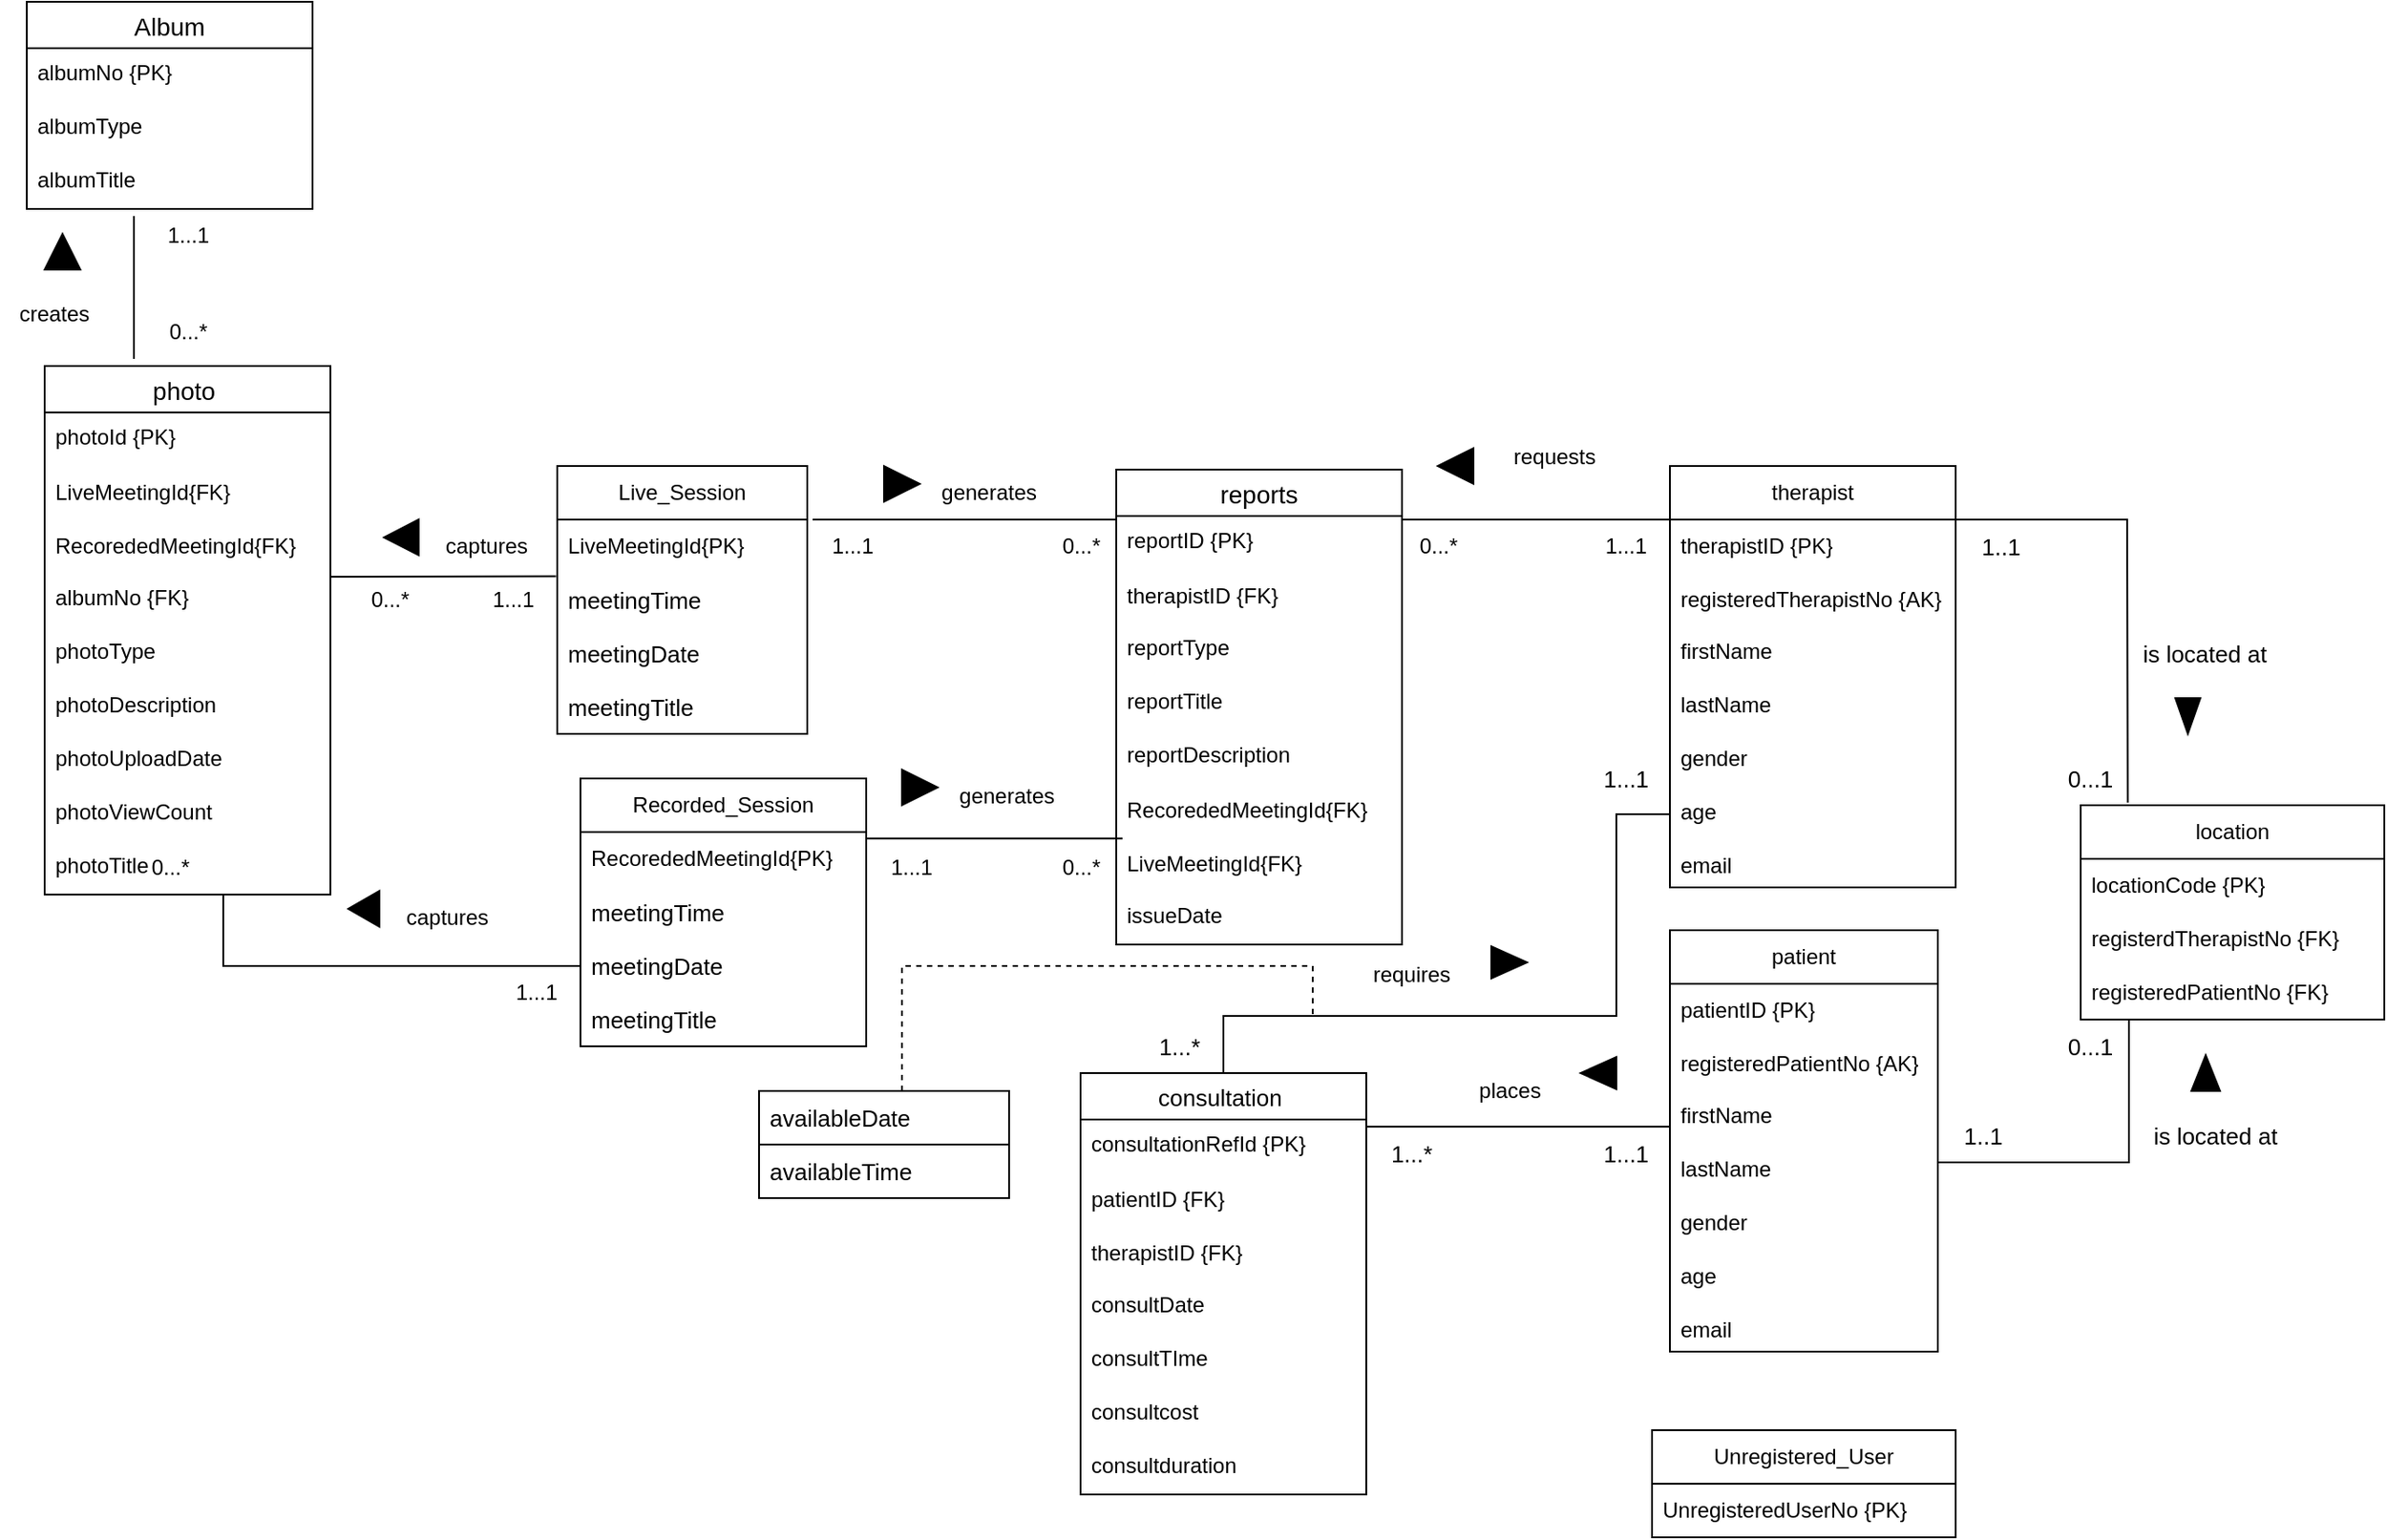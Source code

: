 <mxfile version="20.7.4" type="device"><diagram id="I0ynSHUZJ2nqXzcxP_Cf" name="Page-1"><mxGraphModel dx="2665" dy="2271" grid="1" gridSize="10" guides="1" tooltips="1" connect="1" arrows="1" fold="1" page="1" pageScale="1" pageWidth="827" pageHeight="1169" math="0" shadow="0"><root><mxCell id="0"/><mxCell id="1" parent="0"/><mxCell id="RG0l9jg1Bd2zLL4U6mk6-12" value="Unregistered_User" style="swimlane;fontStyle=0;childLayout=stackLayout;horizontal=1;startSize=30;horizontalStack=0;resizeParent=1;resizeParentMax=0;resizeLast=0;collapsible=1;marginBottom=0;whiteSpace=wrap;html=1;" vertex="1" parent="1"><mxGeometry x="60" y="660" width="170" height="60" as="geometry"/></mxCell><mxCell id="RG0l9jg1Bd2zLL4U6mk6-16" value="UnregisteredUserNo {PK}" style="text;strokeColor=none;fillColor=none;align=left;verticalAlign=middle;spacingLeft=4;spacingRight=4;overflow=hidden;points=[[0,0.5],[1,0.5]];portConstraint=eastwest;rotatable=0;whiteSpace=wrap;html=1;" vertex="1" parent="RG0l9jg1Bd2zLL4U6mk6-12"><mxGeometry y="30" width="170" height="30" as="geometry"/></mxCell><mxCell id="RG0l9jg1Bd2zLL4U6mk6-17" value="Live_Session" style="swimlane;fontStyle=0;childLayout=stackLayout;horizontal=1;startSize=30;horizontalStack=0;resizeParent=1;resizeParentMax=0;resizeLast=0;collapsible=1;marginBottom=0;whiteSpace=wrap;html=1;" vertex="1" parent="1"><mxGeometry x="-553" y="120" width="140" height="150" as="geometry"/></mxCell><mxCell id="RG0l9jg1Bd2zLL4U6mk6-18" value="LiveMeetingId{PK}" style="text;strokeColor=none;fillColor=none;align=left;verticalAlign=middle;spacingLeft=4;spacingRight=4;overflow=hidden;points=[[0,0.5],[1,0.5]];portConstraint=eastwest;rotatable=0;whiteSpace=wrap;html=1;" vertex="1" parent="RG0l9jg1Bd2zLL4U6mk6-17"><mxGeometry y="30" width="140" height="30" as="geometry"/></mxCell><mxCell id="RG0l9jg1Bd2zLL4U6mk6-27" value="meetingTime" style="text;strokeColor=none;fillColor=none;align=left;verticalAlign=middle;spacingLeft=4;spacingRight=4;overflow=hidden;points=[[0,0.5],[1,0.5]];portConstraint=eastwest;rotatable=0;whiteSpace=wrap;html=1;fontSize=13;" vertex="1" parent="RG0l9jg1Bd2zLL4U6mk6-17"><mxGeometry y="60" width="140" height="30" as="geometry"/></mxCell><mxCell id="RG0l9jg1Bd2zLL4U6mk6-29" value="meetingDate" style="text;strokeColor=none;fillColor=none;align=left;verticalAlign=middle;spacingLeft=4;spacingRight=4;overflow=hidden;points=[[0,0.5],[1,0.5]];portConstraint=eastwest;rotatable=0;whiteSpace=wrap;html=1;fontSize=13;" vertex="1" parent="RG0l9jg1Bd2zLL4U6mk6-17"><mxGeometry y="90" width="140" height="30" as="geometry"/></mxCell><mxCell id="RG0l9jg1Bd2zLL4U6mk6-28" value="meetingTitle&amp;nbsp;" style="text;strokeColor=none;fillColor=none;align=left;verticalAlign=middle;spacingLeft=4;spacingRight=4;overflow=hidden;points=[[0,0.5],[1,0.5]];portConstraint=eastwest;rotatable=0;whiteSpace=wrap;html=1;fontSize=13;" vertex="1" parent="RG0l9jg1Bd2zLL4U6mk6-17"><mxGeometry y="120" width="140" height="30" as="geometry"/></mxCell><mxCell id="RG0l9jg1Bd2zLL4U6mk6-22" value="Recorded_Session" style="swimlane;fontStyle=0;childLayout=stackLayout;horizontal=1;startSize=30;horizontalStack=0;resizeParent=1;resizeParentMax=0;resizeLast=0;collapsible=1;marginBottom=0;whiteSpace=wrap;html=1;" vertex="1" parent="1"><mxGeometry x="-540" y="295" width="160" height="150" as="geometry"/></mxCell><mxCell id="RG0l9jg1Bd2zLL4U6mk6-26" value="RecorededMeetingId{PK}" style="text;strokeColor=none;fillColor=none;align=left;verticalAlign=middle;spacingLeft=4;spacingRight=4;overflow=hidden;points=[[0,0.5],[1,0.5]];portConstraint=eastwest;rotatable=0;whiteSpace=wrap;html=1;" vertex="1" parent="RG0l9jg1Bd2zLL4U6mk6-22"><mxGeometry y="30" width="160" height="30" as="geometry"/></mxCell><mxCell id="RG0l9jg1Bd2zLL4U6mk6-30" value="meetingTime" style="text;strokeColor=none;fillColor=none;align=left;verticalAlign=middle;spacingLeft=4;spacingRight=4;overflow=hidden;points=[[0,0.5],[1,0.5]];portConstraint=eastwest;rotatable=0;whiteSpace=wrap;html=1;fontSize=13;" vertex="1" parent="RG0l9jg1Bd2zLL4U6mk6-22"><mxGeometry y="60" width="160" height="30" as="geometry"/></mxCell><mxCell id="RG0l9jg1Bd2zLL4U6mk6-32" value="meetingDate" style="text;strokeColor=none;fillColor=none;align=left;verticalAlign=middle;spacingLeft=4;spacingRight=4;overflow=hidden;points=[[0,0.5],[1,0.5]];portConstraint=eastwest;rotatable=0;whiteSpace=wrap;html=1;fontSize=13;" vertex="1" parent="RG0l9jg1Bd2zLL4U6mk6-22"><mxGeometry y="90" width="160" height="30" as="geometry"/></mxCell><mxCell id="RG0l9jg1Bd2zLL4U6mk6-31" value="meetingTitle&amp;nbsp;" style="text;strokeColor=none;fillColor=none;align=left;verticalAlign=middle;spacingLeft=4;spacingRight=4;overflow=hidden;points=[[0,0.5],[1,0.5]];portConstraint=eastwest;rotatable=0;whiteSpace=wrap;html=1;fontSize=13;" vertex="1" parent="RG0l9jg1Bd2zLL4U6mk6-22"><mxGeometry y="120" width="160" height="30" as="geometry"/></mxCell><mxCell id="RG0l9jg1Bd2zLL4U6mk6-41" value="therapist" style="swimlane;fontStyle=0;childLayout=stackLayout;horizontal=1;startSize=30;horizontalStack=0;resizeParent=1;resizeParentMax=0;resizeLast=0;collapsible=1;marginBottom=0;whiteSpace=wrap;html=1;" vertex="1" parent="1"><mxGeometry x="70" y="120" width="160" height="236" as="geometry"/></mxCell><mxCell id="RG0l9jg1Bd2zLL4U6mk6-42" value="therapistID {PK}" style="text;strokeColor=none;fillColor=none;align=left;verticalAlign=middle;spacingLeft=4;spacingRight=4;overflow=hidden;points=[[0,0.5],[1,0.5]];portConstraint=eastwest;rotatable=0;whiteSpace=wrap;html=1;" vertex="1" parent="RG0l9jg1Bd2zLL4U6mk6-41"><mxGeometry y="30" width="160" height="30" as="geometry"/></mxCell><mxCell id="RG0l9jg1Bd2zLL4U6mk6-49" value="registeredTherapistNo {AK}" style="text;strokeColor=none;fillColor=none;align=left;verticalAlign=middle;spacingLeft=4;spacingRight=4;overflow=hidden;points=[[0,0.5],[1,0.5]];portConstraint=eastwest;rotatable=0;whiteSpace=wrap;html=1;" vertex="1" parent="RG0l9jg1Bd2zLL4U6mk6-41"><mxGeometry y="60" width="160" height="30" as="geometry"/></mxCell><mxCell id="RG0l9jg1Bd2zLL4U6mk6-50" value="firstName" style="text;strokeColor=none;fillColor=none;spacingLeft=4;spacingRight=4;overflow=hidden;rotatable=0;points=[[0,0.5],[1,0.5]];portConstraint=eastwest;fontSize=12;" vertex="1" parent="RG0l9jg1Bd2zLL4U6mk6-41"><mxGeometry y="90" width="160" height="30" as="geometry"/></mxCell><mxCell id="RG0l9jg1Bd2zLL4U6mk6-51" value="lastName" style="text;strokeColor=none;fillColor=none;spacingLeft=4;spacingRight=4;overflow=hidden;rotatable=0;points=[[0,0.5],[1,0.5]];portConstraint=eastwest;fontSize=12;" vertex="1" parent="RG0l9jg1Bd2zLL4U6mk6-41"><mxGeometry y="120" width="160" height="30" as="geometry"/></mxCell><mxCell id="RG0l9jg1Bd2zLL4U6mk6-52" value="gender" style="text;strokeColor=none;fillColor=none;spacingLeft=4;spacingRight=4;overflow=hidden;rotatable=0;points=[[0,0.5],[1,0.5]];portConstraint=eastwest;fontSize=12;" vertex="1" parent="RG0l9jg1Bd2zLL4U6mk6-41"><mxGeometry y="150" width="160" height="30" as="geometry"/></mxCell><mxCell id="RG0l9jg1Bd2zLL4U6mk6-53" value="age " style="text;strokeColor=none;fillColor=none;spacingLeft=4;spacingRight=4;overflow=hidden;rotatable=0;points=[[0,0.5],[1,0.5]];portConstraint=eastwest;fontSize=12;" vertex="1" parent="RG0l9jg1Bd2zLL4U6mk6-41"><mxGeometry y="180" width="160" height="30" as="geometry"/></mxCell><mxCell id="RG0l9jg1Bd2zLL4U6mk6-54" value="email" style="text;strokeColor=none;fillColor=none;spacingLeft=4;spacingRight=4;overflow=hidden;rotatable=0;points=[[0,0.5],[1,0.5]];portConstraint=eastwest;fontSize=12;" vertex="1" parent="RG0l9jg1Bd2zLL4U6mk6-41"><mxGeometry y="210" width="160" height="26" as="geometry"/></mxCell><mxCell id="RG0l9jg1Bd2zLL4U6mk6-45" value="patient" style="swimlane;fontStyle=0;childLayout=stackLayout;horizontal=1;startSize=30;horizontalStack=0;resizeParent=1;resizeParentMax=0;resizeLast=0;collapsible=1;marginBottom=0;whiteSpace=wrap;html=1;" vertex="1" parent="1"><mxGeometry x="70" y="380" width="150" height="236" as="geometry"/></mxCell><mxCell id="RG0l9jg1Bd2zLL4U6mk6-46" value="patientID {PK}" style="text;strokeColor=none;fillColor=none;align=left;verticalAlign=middle;spacingLeft=4;spacingRight=4;overflow=hidden;points=[[0,0.5],[1,0.5]];portConstraint=eastwest;rotatable=0;whiteSpace=wrap;html=1;" vertex="1" parent="RG0l9jg1Bd2zLL4U6mk6-45"><mxGeometry y="30" width="150" height="30" as="geometry"/></mxCell><mxCell id="RG0l9jg1Bd2zLL4U6mk6-55" value="registeredPatientNo {AK}" style="text;strokeColor=none;fillColor=none;align=left;verticalAlign=middle;spacingLeft=4;spacingRight=4;overflow=hidden;points=[[0,0.5],[1,0.5]];portConstraint=eastwest;rotatable=0;whiteSpace=wrap;html=1;" vertex="1" parent="RG0l9jg1Bd2zLL4U6mk6-45"><mxGeometry y="60" width="150" height="30" as="geometry"/></mxCell><mxCell id="RG0l9jg1Bd2zLL4U6mk6-56" value="firstName" style="text;strokeColor=none;fillColor=none;spacingLeft=4;spacingRight=4;overflow=hidden;rotatable=0;points=[[0,0.5],[1,0.5]];portConstraint=eastwest;fontSize=12;" vertex="1" parent="RG0l9jg1Bd2zLL4U6mk6-45"><mxGeometry y="90" width="150" height="30" as="geometry"/></mxCell><mxCell id="RG0l9jg1Bd2zLL4U6mk6-57" value="lastName" style="text;strokeColor=none;fillColor=none;spacingLeft=4;spacingRight=4;overflow=hidden;rotatable=0;points=[[0,0.5],[1,0.5]];portConstraint=eastwest;fontSize=12;" vertex="1" parent="RG0l9jg1Bd2zLL4U6mk6-45"><mxGeometry y="120" width="150" height="30" as="geometry"/></mxCell><mxCell id="RG0l9jg1Bd2zLL4U6mk6-58" value="gender" style="text;strokeColor=none;fillColor=none;spacingLeft=4;spacingRight=4;overflow=hidden;rotatable=0;points=[[0,0.5],[1,0.5]];portConstraint=eastwest;fontSize=12;" vertex="1" parent="RG0l9jg1Bd2zLL4U6mk6-45"><mxGeometry y="150" width="150" height="30" as="geometry"/></mxCell><mxCell id="RG0l9jg1Bd2zLL4U6mk6-59" value="age " style="text;strokeColor=none;fillColor=none;spacingLeft=4;spacingRight=4;overflow=hidden;rotatable=0;points=[[0,0.5],[1,0.5]];portConstraint=eastwest;fontSize=12;" vertex="1" parent="RG0l9jg1Bd2zLL4U6mk6-45"><mxGeometry y="180" width="150" height="30" as="geometry"/></mxCell><mxCell id="RG0l9jg1Bd2zLL4U6mk6-60" value="email" style="text;strokeColor=none;fillColor=none;spacingLeft=4;spacingRight=4;overflow=hidden;rotatable=0;points=[[0,0.5],[1,0.5]];portConstraint=eastwest;fontSize=12;" vertex="1" parent="RG0l9jg1Bd2zLL4U6mk6-45"><mxGeometry y="210" width="150" height="26" as="geometry"/></mxCell><mxCell id="RG0l9jg1Bd2zLL4U6mk6-62" value="location" style="swimlane;fontStyle=0;childLayout=stackLayout;horizontal=1;startSize=30;horizontalStack=0;resizeParent=1;resizeParentMax=0;resizeLast=0;collapsible=1;marginBottom=0;whiteSpace=wrap;html=1;" vertex="1" parent="1"><mxGeometry x="300" y="310" width="170" height="120" as="geometry"/></mxCell><mxCell id="RG0l9jg1Bd2zLL4U6mk6-67" value="locationCode {PK}" style="text;strokeColor=none;fillColor=none;align=left;verticalAlign=middle;spacingLeft=4;spacingRight=4;overflow=hidden;points=[[0,0.5],[1,0.5]];portConstraint=eastwest;rotatable=0;whiteSpace=wrap;html=1;" vertex="1" parent="RG0l9jg1Bd2zLL4U6mk6-62"><mxGeometry y="30" width="170" height="30" as="geometry"/></mxCell><mxCell id="RG0l9jg1Bd2zLL4U6mk6-63" value="registerdTherapistNo {FK}" style="text;strokeColor=none;fillColor=none;align=left;verticalAlign=middle;spacingLeft=4;spacingRight=4;overflow=hidden;points=[[0,0.5],[1,0.5]];portConstraint=eastwest;rotatable=0;whiteSpace=wrap;html=1;" vertex="1" parent="RG0l9jg1Bd2zLL4U6mk6-62"><mxGeometry y="60" width="170" height="30" as="geometry"/></mxCell><mxCell id="RG0l9jg1Bd2zLL4U6mk6-68" value="registeredPatientNo {FK}" style="text;strokeColor=none;fillColor=none;align=left;verticalAlign=middle;spacingLeft=4;spacingRight=4;overflow=hidden;points=[[0,0.5],[1,0.5]];portConstraint=eastwest;rotatable=0;whiteSpace=wrap;html=1;" vertex="1" parent="RG0l9jg1Bd2zLL4U6mk6-62"><mxGeometry y="90" width="170" height="30" as="geometry"/></mxCell><mxCell id="RG0l9jg1Bd2zLL4U6mk6-70" value="" style="endArrow=none;html=1;rounded=0;entryX=0.155;entryY=-0.012;entryDx=0;entryDy=0;entryPerimeter=0;" edge="1" parent="1" target="RG0l9jg1Bd2zLL4U6mk6-62"><mxGeometry relative="1" as="geometry"><mxPoint x="230" y="150" as="sourcePoint"/><mxPoint x="390" y="270" as="targetPoint"/><Array as="points"><mxPoint x="326" y="150"/></Array></mxGeometry></mxCell><mxCell id="RG0l9jg1Bd2zLL4U6mk6-71" value="" style="endArrow=none;html=1;rounded=0;" edge="1" parent="1"><mxGeometry relative="1" as="geometry"><mxPoint x="220" y="510" as="sourcePoint"/><mxPoint x="327" y="430" as="targetPoint"/><Array as="points"><mxPoint x="327" y="510"/></Array></mxGeometry></mxCell><mxCell id="RG0l9jg1Bd2zLL4U6mk6-72" value="" style="shape=mxgraph.arrows2.wedgeArrow;html=1;bendable=0;startWidth=7;fillColor=strokeColor;defaultFillColor=invert;defaultGradientColor=invert;rounded=0;fontSize=13;" edge="1" parent="1"><mxGeometry x="0.091" y="20" width="100" height="100" relative="1" as="geometry"><mxPoint x="360" y="250" as="sourcePoint"/><mxPoint x="360" y="270" as="targetPoint"/><mxPoint as="offset"/></mxGeometry></mxCell><mxCell id="RG0l9jg1Bd2zLL4U6mk6-73" value="is located at" style="text;html=1;align=center;verticalAlign=middle;resizable=0;points=[];autosize=1;strokeColor=none;fillColor=none;fontSize=13;" vertex="1" parent="1"><mxGeometry x="324" y="210" width="90" height="30" as="geometry"/></mxCell><mxCell id="RG0l9jg1Bd2zLL4U6mk6-74" value="1..1" style="text;html=1;align=center;verticalAlign=middle;resizable=0;points=[];autosize=1;strokeColor=none;fillColor=none;fontSize=13;" vertex="1" parent="1"><mxGeometry x="230" y="150" width="50" height="30" as="geometry"/></mxCell><mxCell id="RG0l9jg1Bd2zLL4U6mk6-75" value="0...1" style="text;html=1;align=center;verticalAlign=middle;resizable=0;points=[];autosize=1;strokeColor=none;fillColor=none;fontSize=13;" vertex="1" parent="1"><mxGeometry x="280" y="280" width="50" height="30" as="geometry"/></mxCell><mxCell id="RG0l9jg1Bd2zLL4U6mk6-76" value="" style="shape=mxgraph.arrows2.wedgeArrow;html=1;bendable=0;startWidth=8;fillColor=strokeColor;defaultFillColor=invert;defaultGradientColor=invert;rounded=0;fontSize=13;" edge="1" parent="1"><mxGeometry x="0.091" y="20" width="100" height="100" relative="1" as="geometry"><mxPoint x="370" y="470" as="sourcePoint"/><mxPoint x="370" y="450" as="targetPoint"/><mxPoint as="offset"/></mxGeometry></mxCell><mxCell id="RG0l9jg1Bd2zLL4U6mk6-77" value="is located at" style="text;html=1;align=center;verticalAlign=middle;resizable=0;points=[];autosize=1;strokeColor=none;fillColor=none;fontSize=13;" vertex="1" parent="1"><mxGeometry x="330" y="480" width="90" height="30" as="geometry"/></mxCell><mxCell id="RG0l9jg1Bd2zLL4U6mk6-78" value="1..1" style="text;html=1;align=center;verticalAlign=middle;resizable=0;points=[];autosize=1;strokeColor=none;fillColor=none;fontSize=13;" vertex="1" parent="1"><mxGeometry x="220" y="480" width="50" height="30" as="geometry"/></mxCell><mxCell id="RG0l9jg1Bd2zLL4U6mk6-79" value="0...1" style="text;html=1;align=center;verticalAlign=middle;resizable=0;points=[];autosize=1;strokeColor=none;fillColor=none;fontSize=13;" vertex="1" parent="1"><mxGeometry x="280" y="430" width="50" height="30" as="geometry"/></mxCell><mxCell id="RG0l9jg1Bd2zLL4U6mk6-82" value="reports" style="swimlane;fontStyle=0;childLayout=stackLayout;horizontal=1;startSize=26;horizontalStack=0;resizeParent=1;resizeParentMax=0;resizeLast=0;collapsible=1;marginBottom=0;align=center;fontSize=14;" vertex="1" parent="1"><mxGeometry x="-240" y="122" width="160" height="266" as="geometry"/></mxCell><mxCell id="RG0l9jg1Bd2zLL4U6mk6-83" value="reportID {PK}" style="text;strokeColor=none;fillColor=none;spacingLeft=4;spacingRight=4;overflow=hidden;rotatable=0;points=[[0,0.5],[1,0.5]];portConstraint=eastwest;fontSize=12;" vertex="1" parent="RG0l9jg1Bd2zLL4U6mk6-82"><mxGeometry y="26" width="160" height="30" as="geometry"/></mxCell><mxCell id="RG0l9jg1Bd2zLL4U6mk6-91" value="therapistID {FK}" style="text;strokeColor=none;fillColor=none;align=left;verticalAlign=middle;spacingLeft=4;spacingRight=4;overflow=hidden;points=[[0,0.5],[1,0.5]];portConstraint=eastwest;rotatable=0;whiteSpace=wrap;html=1;" vertex="1" parent="RG0l9jg1Bd2zLL4U6mk6-82"><mxGeometry y="56" width="160" height="30" as="geometry"/></mxCell><mxCell id="RG0l9jg1Bd2zLL4U6mk6-86" value="reportType" style="text;strokeColor=none;fillColor=none;spacingLeft=4;spacingRight=4;overflow=hidden;rotatable=0;points=[[0,0.5],[1,0.5]];portConstraint=eastwest;fontSize=12;" vertex="1" parent="RG0l9jg1Bd2zLL4U6mk6-82"><mxGeometry y="86" width="160" height="30" as="geometry"/></mxCell><mxCell id="RG0l9jg1Bd2zLL4U6mk6-88" value="reportTitle" style="text;strokeColor=none;fillColor=none;spacingLeft=4;spacingRight=4;overflow=hidden;rotatable=0;points=[[0,0.5],[1,0.5]];portConstraint=eastwest;fontSize=12;" vertex="1" parent="RG0l9jg1Bd2zLL4U6mk6-82"><mxGeometry y="116" width="160" height="30" as="geometry"/></mxCell><mxCell id="RG0l9jg1Bd2zLL4U6mk6-87" value="reportDescription " style="text;strokeColor=none;fillColor=none;spacingLeft=4;spacingRight=4;overflow=hidden;rotatable=0;points=[[0,0.5],[1,0.5]];portConstraint=eastwest;fontSize=12;" vertex="1" parent="RG0l9jg1Bd2zLL4U6mk6-82"><mxGeometry y="146" width="160" height="30" as="geometry"/></mxCell><mxCell id="RG0l9jg1Bd2zLL4U6mk6-115" value="RecorededMeetingId{FK}" style="text;strokeColor=none;fillColor=none;align=left;verticalAlign=middle;spacingLeft=4;spacingRight=4;overflow=hidden;points=[[0,0.5],[1,0.5]];portConstraint=eastwest;rotatable=0;whiteSpace=wrap;html=1;" vertex="1" parent="RG0l9jg1Bd2zLL4U6mk6-82"><mxGeometry y="176" width="160" height="30" as="geometry"/></mxCell><mxCell id="RG0l9jg1Bd2zLL4U6mk6-114" value="LiveMeetingId{FK}" style="text;strokeColor=none;fillColor=none;align=left;verticalAlign=middle;spacingLeft=4;spacingRight=4;overflow=hidden;points=[[0,0.5],[1,0.5]];portConstraint=eastwest;rotatable=0;whiteSpace=wrap;html=1;" vertex="1" parent="RG0l9jg1Bd2zLL4U6mk6-82"><mxGeometry y="206" width="160" height="30" as="geometry"/></mxCell><mxCell id="RG0l9jg1Bd2zLL4U6mk6-89" value="issueDate" style="text;strokeColor=none;fillColor=none;spacingLeft=4;spacingRight=4;overflow=hidden;rotatable=0;points=[[0,0.5],[1,0.5]];portConstraint=eastwest;fontSize=12;" vertex="1" parent="RG0l9jg1Bd2zLL4U6mk6-82"><mxGeometry y="236" width="160" height="30" as="geometry"/></mxCell><mxCell id="RG0l9jg1Bd2zLL4U6mk6-92" value="" style="endArrow=none;html=1;rounded=0;" edge="1" parent="1"><mxGeometry relative="1" as="geometry"><mxPoint x="-80" y="150" as="sourcePoint"/><mxPoint x="70" y="150" as="targetPoint"/></mxGeometry></mxCell><mxCell id="RG0l9jg1Bd2zLL4U6mk6-95" value="0...*" style="text;html=1;align=center;verticalAlign=middle;resizable=0;points=[];autosize=1;strokeColor=none;fillColor=none;" vertex="1" parent="1"><mxGeometry x="-80" y="150" width="40" height="30" as="geometry"/></mxCell><mxCell id="RG0l9jg1Bd2zLL4U6mk6-96" value="1...1" style="text;html=1;align=center;verticalAlign=middle;resizable=0;points=[];autosize=1;strokeColor=none;fillColor=none;" vertex="1" parent="1"><mxGeometry x="20" y="150" width="50" height="30" as="geometry"/></mxCell><mxCell id="RG0l9jg1Bd2zLL4U6mk6-97" value="requests" style="text;html=1;align=center;verticalAlign=middle;resizable=0;points=[];autosize=1;strokeColor=none;fillColor=none;" vertex="1" parent="1"><mxGeometry x="-30" y="100" width="70" height="30" as="geometry"/></mxCell><mxCell id="RG0l9jg1Bd2zLL4U6mk6-99" value="" style="shape=mxgraph.arrows2.wedgeArrow;html=1;bendable=0;startWidth=10;fillColor=strokeColor;defaultFillColor=invert;defaultGradientColor=invert;rounded=0;fontSize=13;" edge="1" parent="1"><mxGeometry x="0.091" y="20" width="100" height="100" relative="1" as="geometry"><mxPoint x="-40" y="120" as="sourcePoint"/><mxPoint x="-60" y="120" as="targetPoint"/><mxPoint as="offset"/></mxGeometry></mxCell><mxCell id="RG0l9jg1Bd2zLL4U6mk6-104" value="0...*" style="text;html=1;align=center;verticalAlign=middle;resizable=0;points=[];autosize=1;strokeColor=none;fillColor=none;" vertex="1" parent="1"><mxGeometry x="-280" y="150" width="40" height="30" as="geometry"/></mxCell><mxCell id="RG0l9jg1Bd2zLL4U6mk6-105" value="1...1" style="text;html=1;align=center;verticalAlign=middle;resizable=0;points=[];autosize=1;strokeColor=none;fillColor=none;" vertex="1" parent="1"><mxGeometry x="-413" y="150" width="50" height="30" as="geometry"/></mxCell><mxCell id="RG0l9jg1Bd2zLL4U6mk6-106" value="generates&amp;nbsp;" style="text;html=1;align=center;verticalAlign=middle;resizable=0;points=[];autosize=1;strokeColor=none;fillColor=none;rotation=0;" vertex="1" parent="1"><mxGeometry x="-350" y="120" width="80" height="30" as="geometry"/></mxCell><mxCell id="RG0l9jg1Bd2zLL4U6mk6-107" value="" style="shape=mxgraph.arrows2.wedgeArrow;html=1;bendable=0;startWidth=10;fillColor=strokeColor;defaultFillColor=invert;defaultGradientColor=invert;rounded=0;fontSize=13;" edge="1" parent="1"><mxGeometry x="0.091" y="20" width="100" height="100" relative="1" as="geometry"><mxPoint x="-370" y="130" as="sourcePoint"/><mxPoint x="-350" y="130" as="targetPoint"/><mxPoint as="offset"/></mxGeometry></mxCell><mxCell id="RG0l9jg1Bd2zLL4U6mk6-110" value="1...1" style="text;html=1;align=center;verticalAlign=middle;resizable=0;points=[];autosize=1;strokeColor=none;fillColor=none;" vertex="1" parent="1"><mxGeometry x="-380" y="330" width="50" height="30" as="geometry"/></mxCell><mxCell id="RG0l9jg1Bd2zLL4U6mk6-111" value="0...*" style="text;html=1;align=center;verticalAlign=middle;resizable=0;points=[];autosize=1;strokeColor=none;fillColor=none;" vertex="1" parent="1"><mxGeometry x="-280" y="330" width="40" height="30" as="geometry"/></mxCell><mxCell id="RG0l9jg1Bd2zLL4U6mk6-116" value="photo " style="swimlane;fontStyle=0;childLayout=stackLayout;horizontal=1;startSize=26;horizontalStack=0;resizeParent=1;resizeParentMax=0;resizeLast=0;collapsible=1;marginBottom=0;align=center;fontSize=14;" vertex="1" parent="1"><mxGeometry x="-840" y="64" width="160" height="296" as="geometry"/></mxCell><mxCell id="RG0l9jg1Bd2zLL4U6mk6-135" value="photoId {PK}" style="text;strokeColor=none;fillColor=none;spacingLeft=4;spacingRight=4;overflow=hidden;rotatable=0;points=[[0,0.5],[1,0.5]];portConstraint=eastwest;fontSize=12;" vertex="1" parent="RG0l9jg1Bd2zLL4U6mk6-116"><mxGeometry y="26" width="160" height="30" as="geometry"/></mxCell><mxCell id="RG0l9jg1Bd2zLL4U6mk6-142" value="LiveMeetingId{FK}" style="text;strokeColor=none;fillColor=none;align=left;verticalAlign=middle;spacingLeft=4;spacingRight=4;overflow=hidden;points=[[0,0.5],[1,0.5]];portConstraint=eastwest;rotatable=0;whiteSpace=wrap;html=1;" vertex="1" parent="RG0l9jg1Bd2zLL4U6mk6-116"><mxGeometry y="56" width="160" height="30" as="geometry"/></mxCell><mxCell id="RG0l9jg1Bd2zLL4U6mk6-143" value="RecorededMeetingId{FK}" style="text;strokeColor=none;fillColor=none;align=left;verticalAlign=middle;spacingLeft=4;spacingRight=4;overflow=hidden;points=[[0,0.5],[1,0.5]];portConstraint=eastwest;rotatable=0;whiteSpace=wrap;html=1;" vertex="1" parent="RG0l9jg1Bd2zLL4U6mk6-116"><mxGeometry y="86" width="160" height="30" as="geometry"/></mxCell><mxCell id="RG0l9jg1Bd2zLL4U6mk6-154" value="albumNo {FK}" style="text;strokeColor=none;fillColor=none;spacingLeft=4;spacingRight=4;overflow=hidden;rotatable=0;points=[[0,0.5],[1,0.5]];portConstraint=eastwest;fontSize=12;" vertex="1" parent="RG0l9jg1Bd2zLL4U6mk6-116"><mxGeometry y="116" width="160" height="30" as="geometry"/></mxCell><mxCell id="RG0l9jg1Bd2zLL4U6mk6-136" value="photoType" style="text;strokeColor=none;fillColor=none;spacingLeft=4;spacingRight=4;overflow=hidden;rotatable=0;points=[[0,0.5],[1,0.5]];portConstraint=eastwest;fontSize=12;" vertex="1" parent="RG0l9jg1Bd2zLL4U6mk6-116"><mxGeometry y="146" width="160" height="30" as="geometry"/></mxCell><mxCell id="RG0l9jg1Bd2zLL4U6mk6-137" value="photoDescription" style="text;strokeColor=none;fillColor=none;spacingLeft=4;spacingRight=4;overflow=hidden;rotatable=0;points=[[0,0.5],[1,0.5]];portConstraint=eastwest;fontSize=12;" vertex="1" parent="RG0l9jg1Bd2zLL4U6mk6-116"><mxGeometry y="176" width="160" height="30" as="geometry"/></mxCell><mxCell id="RG0l9jg1Bd2zLL4U6mk6-138" value="photoUploadDate" style="text;strokeColor=none;fillColor=none;spacingLeft=4;spacingRight=4;overflow=hidden;rotatable=0;points=[[0,0.5],[1,0.5]];portConstraint=eastwest;fontSize=12;" vertex="1" parent="RG0l9jg1Bd2zLL4U6mk6-116"><mxGeometry y="206" width="160" height="30" as="geometry"/></mxCell><mxCell id="RG0l9jg1Bd2zLL4U6mk6-139" value="photoViewCount" style="text;strokeColor=none;fillColor=none;spacingLeft=4;spacingRight=4;overflow=hidden;rotatable=0;points=[[0,0.5],[1,0.5]];portConstraint=eastwest;fontSize=12;" vertex="1" parent="RG0l9jg1Bd2zLL4U6mk6-116"><mxGeometry y="236" width="160" height="30" as="geometry"/></mxCell><mxCell id="RG0l9jg1Bd2zLL4U6mk6-140" value="photoTitle" style="text;strokeColor=none;fillColor=none;spacingLeft=4;spacingRight=4;overflow=hidden;rotatable=0;points=[[0,0.5],[1,0.5]];portConstraint=eastwest;fontSize=12;" vertex="1" parent="RG0l9jg1Bd2zLL4U6mk6-116"><mxGeometry y="266" width="160" height="30" as="geometry"/></mxCell><mxCell id="RG0l9jg1Bd2zLL4U6mk6-120" value="" style="endArrow=none;html=1;rounded=0;" edge="1" parent="1"><mxGeometry relative="1" as="geometry"><mxPoint x="-410" y="150" as="sourcePoint"/><mxPoint x="-240" y="150" as="targetPoint"/></mxGeometry></mxCell><mxCell id="RG0l9jg1Bd2zLL4U6mk6-121" value="" style="endArrow=none;html=1;rounded=0;entryX=0.022;entryY=0.021;entryDx=0;entryDy=0;entryPerimeter=0;exitX=1;exitY=0.121;exitDx=0;exitDy=0;exitPerimeter=0;" edge="1" parent="1" source="RG0l9jg1Bd2zLL4U6mk6-26" target="RG0l9jg1Bd2zLL4U6mk6-114"><mxGeometry relative="1" as="geometry"><mxPoint x="-380" y="320" as="sourcePoint"/><mxPoint x="-220" y="320" as="targetPoint"/></mxGeometry></mxCell><mxCell id="RG0l9jg1Bd2zLL4U6mk6-122" value="generates&amp;nbsp;" style="text;html=1;align=center;verticalAlign=middle;resizable=0;points=[];autosize=1;strokeColor=none;fillColor=none;rotation=0;" vertex="1" parent="1"><mxGeometry x="-340" y="290" width="80" height="30" as="geometry"/></mxCell><mxCell id="RG0l9jg1Bd2zLL4U6mk6-123" value="" style="shape=mxgraph.arrows2.wedgeArrow;html=1;bendable=0;startWidth=10;fillColor=strokeColor;defaultFillColor=invert;defaultGradientColor=invert;rounded=0;fontSize=13;" edge="1" parent="1"><mxGeometry x="0.091" y="20" width="100" height="100" relative="1" as="geometry"><mxPoint x="-360" y="300" as="sourcePoint"/><mxPoint x="-340" y="300" as="targetPoint"/><mxPoint as="offset"/></mxGeometry></mxCell><mxCell id="RG0l9jg1Bd2zLL4U6mk6-124" value="" style="endArrow=none;html=1;rounded=0;entryX=-0.005;entryY=0.058;entryDx=0;entryDy=0;entryPerimeter=0;" edge="1" parent="1" target="RG0l9jg1Bd2zLL4U6mk6-27"><mxGeometry relative="1" as="geometry"><mxPoint x="-680" y="182" as="sourcePoint"/><mxPoint x="-470" y="180" as="targetPoint"/></mxGeometry></mxCell><mxCell id="RG0l9jg1Bd2zLL4U6mk6-125" value="" style="endArrow=none;html=1;rounded=0;entryX=0;entryY=0.5;entryDx=0;entryDy=0;" edge="1" parent="1" target="RG0l9jg1Bd2zLL4U6mk6-32"><mxGeometry relative="1" as="geometry"><mxPoint x="-740" y="360" as="sourcePoint"/><mxPoint x="-570" y="270" as="targetPoint"/><Array as="points"><mxPoint x="-740" y="400"/><mxPoint x="-640" y="400"/></Array></mxGeometry></mxCell><mxCell id="RG0l9jg1Bd2zLL4U6mk6-127" value="0...*" style="text;html=1;align=center;verticalAlign=middle;resizable=0;points=[];autosize=1;strokeColor=none;fillColor=none;" vertex="1" parent="1"><mxGeometry x="-667" y="180" width="40" height="30" as="geometry"/></mxCell><mxCell id="RG0l9jg1Bd2zLL4U6mk6-128" value="1...1" style="text;html=1;align=center;verticalAlign=middle;resizable=0;points=[];autosize=1;strokeColor=none;fillColor=none;" vertex="1" parent="1"><mxGeometry x="-603" y="180" width="50" height="30" as="geometry"/></mxCell><mxCell id="RG0l9jg1Bd2zLL4U6mk6-129" value="captures" style="text;html=1;align=center;verticalAlign=middle;resizable=0;points=[];autosize=1;strokeColor=none;fillColor=none;rotation=0;" vertex="1" parent="1"><mxGeometry x="-628" y="150" width="70" height="30" as="geometry"/></mxCell><mxCell id="RG0l9jg1Bd2zLL4U6mk6-130" value="" style="shape=mxgraph.arrows2.wedgeArrow;html=1;bendable=0;startWidth=10;fillColor=strokeColor;defaultFillColor=invert;defaultGradientColor=invert;rounded=0;fontSize=13;exitX=-0.037;exitY=0.333;exitDx=0;exitDy=0;exitPerimeter=0;" edge="1" parent="1" source="RG0l9jg1Bd2zLL4U6mk6-129"><mxGeometry x="0.091" y="20" width="100" height="100" relative="1" as="geometry"><mxPoint x="-630" y="120" as="sourcePoint"/><mxPoint x="-650" y="160" as="targetPoint"/><mxPoint as="offset"/></mxGeometry></mxCell><mxCell id="RG0l9jg1Bd2zLL4U6mk6-131" value="0...*" style="text;html=1;align=center;verticalAlign=middle;resizable=0;points=[];autosize=1;strokeColor=none;fillColor=none;" vertex="1" parent="1"><mxGeometry x="-790" y="330" width="40" height="30" as="geometry"/></mxCell><mxCell id="RG0l9jg1Bd2zLL4U6mk6-132" value="1...1" style="text;html=1;align=center;verticalAlign=middle;resizable=0;points=[];autosize=1;strokeColor=none;fillColor=none;" vertex="1" parent="1"><mxGeometry x="-590" y="400" width="50" height="30" as="geometry"/></mxCell><mxCell id="RG0l9jg1Bd2zLL4U6mk6-133" value="captures" style="text;html=1;align=center;verticalAlign=middle;resizable=0;points=[];autosize=1;strokeColor=none;fillColor=none;rotation=0;" vertex="1" parent="1"><mxGeometry x="-650" y="358" width="70" height="30" as="geometry"/></mxCell><mxCell id="RG0l9jg1Bd2zLL4U6mk6-134" value="" style="shape=mxgraph.arrows2.wedgeArrow;html=1;bendable=0;startWidth=10;fillColor=strokeColor;defaultFillColor=invert;defaultGradientColor=invert;rounded=0;fontSize=13;exitX=-0.037;exitY=0.333;exitDx=0;exitDy=0;exitPerimeter=0;" edge="1" parent="1" source="RG0l9jg1Bd2zLL4U6mk6-133"><mxGeometry x="0.091" y="20" width="100" height="100" relative="1" as="geometry"><mxPoint x="-663" y="266" as="sourcePoint"/><mxPoint x="-670" y="368" as="targetPoint"/><mxPoint as="offset"/></mxGeometry></mxCell><mxCell id="RG0l9jg1Bd2zLL4U6mk6-144" value="Album" style="swimlane;fontStyle=0;childLayout=stackLayout;horizontal=1;startSize=26;horizontalStack=0;resizeParent=1;resizeParentMax=0;resizeLast=0;collapsible=1;marginBottom=0;align=center;fontSize=14;" vertex="1" parent="1"><mxGeometry x="-850" y="-140" width="160" height="116" as="geometry"/></mxCell><mxCell id="RG0l9jg1Bd2zLL4U6mk6-145" value="albumNo {PK}" style="text;strokeColor=none;fillColor=none;spacingLeft=4;spacingRight=4;overflow=hidden;rotatable=0;points=[[0,0.5],[1,0.5]];portConstraint=eastwest;fontSize=12;" vertex="1" parent="RG0l9jg1Bd2zLL4U6mk6-144"><mxGeometry y="26" width="160" height="30" as="geometry"/></mxCell><mxCell id="RG0l9jg1Bd2zLL4U6mk6-146" value="albumType " style="text;strokeColor=none;fillColor=none;spacingLeft=4;spacingRight=4;overflow=hidden;rotatable=0;points=[[0,0.5],[1,0.5]];portConstraint=eastwest;fontSize=12;" vertex="1" parent="RG0l9jg1Bd2zLL4U6mk6-144"><mxGeometry y="56" width="160" height="30" as="geometry"/></mxCell><mxCell id="RG0l9jg1Bd2zLL4U6mk6-147" value="albumTitle" style="text;strokeColor=none;fillColor=none;spacingLeft=4;spacingRight=4;overflow=hidden;rotatable=0;points=[[0,0.5],[1,0.5]];portConstraint=eastwest;fontSize=12;" vertex="1" parent="RG0l9jg1Bd2zLL4U6mk6-144"><mxGeometry y="86" width="160" height="30" as="geometry"/></mxCell><mxCell id="RG0l9jg1Bd2zLL4U6mk6-148" value="" style="endArrow=none;html=1;rounded=0;" edge="1" parent="1"><mxGeometry relative="1" as="geometry"><mxPoint x="-790" y="-20" as="sourcePoint"/><mxPoint x="-790" y="60" as="targetPoint"/></mxGeometry></mxCell><mxCell id="RG0l9jg1Bd2zLL4U6mk6-149" value="0...*" style="text;html=1;align=center;verticalAlign=middle;resizable=0;points=[];autosize=1;strokeColor=none;fillColor=none;" vertex="1" parent="1"><mxGeometry x="-780" y="30" width="40" height="30" as="geometry"/></mxCell><mxCell id="RG0l9jg1Bd2zLL4U6mk6-150" value="1...1" style="text;html=1;align=center;verticalAlign=middle;resizable=0;points=[];autosize=1;strokeColor=none;fillColor=none;" vertex="1" parent="1"><mxGeometry x="-785" y="-24" width="50" height="30" as="geometry"/></mxCell><mxCell id="RG0l9jg1Bd2zLL4U6mk6-151" value="creates" style="text;html=1;align=center;verticalAlign=middle;resizable=0;points=[];autosize=1;strokeColor=none;fillColor=none;rotation=0;" vertex="1" parent="1"><mxGeometry x="-865" y="20" width="60" height="30" as="geometry"/></mxCell><mxCell id="RG0l9jg1Bd2zLL4U6mk6-152" value="" style="shape=mxgraph.arrows2.wedgeArrow;html=1;bendable=0;startWidth=10;fillColor=strokeColor;defaultFillColor=invert;defaultGradientColor=invert;rounded=0;fontSize=13;" edge="1" parent="1"><mxGeometry x="0.091" y="20" width="100" height="100" relative="1" as="geometry"><mxPoint x="-830" y="10" as="sourcePoint"/><mxPoint x="-830" y="-10" as="targetPoint"/><mxPoint as="offset"/></mxGeometry></mxCell><mxCell id="RG0l9jg1Bd2zLL4U6mk6-159" value="consultation " style="swimlane;fontStyle=0;childLayout=stackLayout;horizontal=1;startSize=26;horizontalStack=0;resizeParent=1;resizeParentMax=0;resizeLast=0;collapsible=1;marginBottom=0;align=center;fontSize=13;" vertex="1" parent="1"><mxGeometry x="-260" y="460" width="160" height="236" as="geometry"/></mxCell><mxCell id="RG0l9jg1Bd2zLL4U6mk6-160" value="consultationRefId {PK}" style="text;strokeColor=none;fillColor=none;spacingLeft=4;spacingRight=4;overflow=hidden;rotatable=0;points=[[0,0.5],[1,0.5]];portConstraint=eastwest;fontSize=12;" vertex="1" parent="RG0l9jg1Bd2zLL4U6mk6-159"><mxGeometry y="26" width="160" height="30" as="geometry"/></mxCell><mxCell id="RG0l9jg1Bd2zLL4U6mk6-173" value="patientID {FK}" style="text;strokeColor=none;fillColor=none;align=left;verticalAlign=middle;spacingLeft=4;spacingRight=4;overflow=hidden;points=[[0,0.5],[1,0.5]];portConstraint=eastwest;rotatable=0;whiteSpace=wrap;html=1;" vertex="1" parent="RG0l9jg1Bd2zLL4U6mk6-159"><mxGeometry y="56" width="160" height="30" as="geometry"/></mxCell><mxCell id="RG0l9jg1Bd2zLL4U6mk6-174" value="therapistID {FK}" style="text;strokeColor=none;fillColor=none;align=left;verticalAlign=middle;spacingLeft=4;spacingRight=4;overflow=hidden;points=[[0,0.5],[1,0.5]];portConstraint=eastwest;rotatable=0;whiteSpace=wrap;html=1;" vertex="1" parent="RG0l9jg1Bd2zLL4U6mk6-159"><mxGeometry y="86" width="160" height="30" as="geometry"/></mxCell><mxCell id="RG0l9jg1Bd2zLL4U6mk6-161" value="consultDate" style="text;strokeColor=none;fillColor=none;spacingLeft=4;spacingRight=4;overflow=hidden;rotatable=0;points=[[0,0.5],[1,0.5]];portConstraint=eastwest;fontSize=12;" vertex="1" parent="RG0l9jg1Bd2zLL4U6mk6-159"><mxGeometry y="116" width="160" height="30" as="geometry"/></mxCell><mxCell id="RG0l9jg1Bd2zLL4U6mk6-162" value="consultTIme" style="text;strokeColor=none;fillColor=none;spacingLeft=4;spacingRight=4;overflow=hidden;rotatable=0;points=[[0,0.5],[1,0.5]];portConstraint=eastwest;fontSize=12;" vertex="1" parent="RG0l9jg1Bd2zLL4U6mk6-159"><mxGeometry y="146" width="160" height="30" as="geometry"/></mxCell><mxCell id="RG0l9jg1Bd2zLL4U6mk6-163" value="consultcost" style="text;strokeColor=none;fillColor=none;spacingLeft=4;spacingRight=4;overflow=hidden;rotatable=0;points=[[0,0.5],[1,0.5]];portConstraint=eastwest;fontSize=12;" vertex="1" parent="RG0l9jg1Bd2zLL4U6mk6-159"><mxGeometry y="176" width="160" height="30" as="geometry"/></mxCell><mxCell id="RG0l9jg1Bd2zLL4U6mk6-164" value="consultduration" style="text;strokeColor=none;fillColor=none;spacingLeft=4;spacingRight=4;overflow=hidden;rotatable=0;points=[[0,0.5],[1,0.5]];portConstraint=eastwest;fontSize=12;" vertex="1" parent="RG0l9jg1Bd2zLL4U6mk6-159"><mxGeometry y="206" width="160" height="30" as="geometry"/></mxCell><mxCell id="RG0l9jg1Bd2zLL4U6mk6-165" value="availableTime" style="text;strokeColor=default;fillColor=none;align=left;verticalAlign=middle;spacingLeft=4;spacingRight=4;overflow=hidden;points=[[0,0.5],[1,0.5]];portConstraint=eastwest;rotatable=0;whiteSpace=wrap;html=1;fontSize=13;" vertex="1" parent="1"><mxGeometry x="-440" y="500" width="140" height="30" as="geometry"/></mxCell><mxCell id="RG0l9jg1Bd2zLL4U6mk6-166" value="availableDate" style="text;strokeColor=default;fillColor=none;align=left;verticalAlign=middle;spacingLeft=4;spacingRight=4;overflow=hidden;points=[[0,0.5],[1,0.5]];portConstraint=eastwest;rotatable=0;whiteSpace=wrap;html=1;fontSize=13;" vertex="1" parent="1"><mxGeometry x="-440" y="470" width="140" height="30" as="geometry"/></mxCell><mxCell id="RG0l9jg1Bd2zLL4U6mk6-167" value="" style="endArrow=none;html=1;rounded=0;" edge="1" parent="1"><mxGeometry relative="1" as="geometry"><mxPoint x="-100" y="490" as="sourcePoint"/><mxPoint x="70" y="490" as="targetPoint"/></mxGeometry></mxCell><mxCell id="RG0l9jg1Bd2zLL4U6mk6-168" value="" style="shape=mxgraph.arrows2.wedgeArrow;html=1;bendable=0;startWidth=9;fillColor=strokeColor;defaultFillColor=invert;defaultGradientColor=invert;rounded=0;fontSize=13;" edge="1" parent="1"><mxGeometry x="0.091" y="20" width="100" height="100" relative="1" as="geometry"><mxPoint x="40" y="460" as="sourcePoint"/><mxPoint x="20" y="460" as="targetPoint"/><mxPoint as="offset"/></mxGeometry></mxCell><mxCell id="RG0l9jg1Bd2zLL4U6mk6-169" value="1...*" style="text;html=1;align=center;verticalAlign=middle;resizable=0;points=[];autosize=1;strokeColor=none;fillColor=none;fontSize=13;" vertex="1" parent="1"><mxGeometry x="-100" y="490" width="50" height="30" as="geometry"/></mxCell><mxCell id="RG0l9jg1Bd2zLL4U6mk6-170" value="1...1" style="text;html=1;align=center;verticalAlign=middle;resizable=0;points=[];autosize=1;strokeColor=none;fillColor=none;fontSize=13;" vertex="1" parent="1"><mxGeometry x="20" y="490" width="50" height="30" as="geometry"/></mxCell><mxCell id="RG0l9jg1Bd2zLL4U6mk6-175" value="" style="endArrow=none;html=1;rounded=0;exitX=0.5;exitY=0;exitDx=0;exitDy=0;entryX=0;entryY=0.5;entryDx=0;entryDy=0;" edge="1" parent="1" source="RG0l9jg1Bd2zLL4U6mk6-159" target="RG0l9jg1Bd2zLL4U6mk6-53"><mxGeometry relative="1" as="geometry"><mxPoint x="-160" y="428" as="sourcePoint"/><mxPoint x="10" y="428" as="targetPoint"/><Array as="points"><mxPoint x="-180" y="428"/><mxPoint x="40" y="428"/><mxPoint x="40" y="315"/></Array></mxGeometry></mxCell><mxCell id="RG0l9jg1Bd2zLL4U6mk6-176" value="" style="shape=mxgraph.arrows2.wedgeArrow;html=1;bendable=0;startWidth=9;fillColor=strokeColor;defaultFillColor=invert;defaultGradientColor=invert;rounded=0;fontSize=13;" edge="1" parent="1"><mxGeometry x="0.091" y="20" width="100" height="100" relative="1" as="geometry"><mxPoint x="-30" y="398" as="sourcePoint"/><mxPoint x="-10" y="398" as="targetPoint"/><mxPoint as="offset"/></mxGeometry></mxCell><mxCell id="RG0l9jg1Bd2zLL4U6mk6-177" value="1...*" style="text;html=1;align=center;verticalAlign=middle;resizable=0;points=[];autosize=1;strokeColor=none;fillColor=none;fontSize=13;" vertex="1" parent="1"><mxGeometry x="-230" y="430" width="50" height="30" as="geometry"/></mxCell><mxCell id="RG0l9jg1Bd2zLL4U6mk6-178" value="1...1" style="text;html=1;align=center;verticalAlign=middle;resizable=0;points=[];autosize=1;strokeColor=none;fillColor=none;fontSize=13;" vertex="1" parent="1"><mxGeometry x="20" y="280" width="50" height="30" as="geometry"/></mxCell><mxCell id="RG0l9jg1Bd2zLL4U6mk6-179" value="requires" style="text;html=1;align=center;verticalAlign=middle;resizable=0;points=[];autosize=1;strokeColor=none;fillColor=none;" vertex="1" parent="1"><mxGeometry x="-110" y="390" width="70" height="30" as="geometry"/></mxCell><mxCell id="RG0l9jg1Bd2zLL4U6mk6-182" value="places" style="text;html=1;align=center;verticalAlign=middle;resizable=0;points=[];autosize=1;strokeColor=none;fillColor=none;" vertex="1" parent="1"><mxGeometry x="-50" y="455" width="60" height="30" as="geometry"/></mxCell><mxCell id="RG0l9jg1Bd2zLL4U6mk6-183" value="" style="endArrow=none;dashed=1;html=1;rounded=0;" edge="1" parent="1"><mxGeometry width="50" height="50" relative="1" as="geometry"><mxPoint x="-360" y="470" as="sourcePoint"/><mxPoint x="-130" y="430" as="targetPoint"/><Array as="points"><mxPoint x="-360" y="400"/><mxPoint x="-130" y="400"/></Array></mxGeometry></mxCell></root></mxGraphModel></diagram></mxfile>